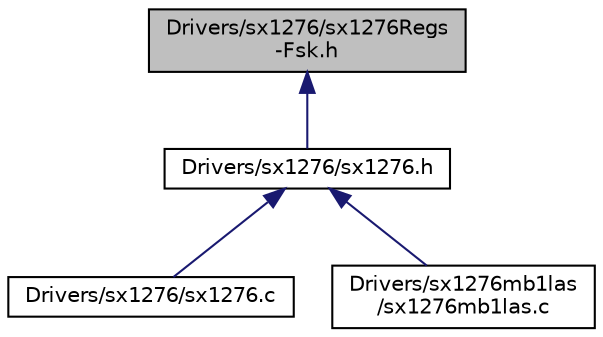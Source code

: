 digraph "Drivers/sx1276/sx1276Regs-Fsk.h"
{
  edge [fontname="Helvetica",fontsize="10",labelfontname="Helvetica",labelfontsize="10"];
  node [fontname="Helvetica",fontsize="10",shape=record];
  Node1 [label="Drivers/sx1276/sx1276Regs\l-Fsk.h",height=0.2,width=0.4,color="black", fillcolor="grey75", style="filled", fontcolor="black"];
  Node1 -> Node2 [dir="back",color="midnightblue",fontsize="10",style="solid"];
  Node2 [label="Drivers/sx1276/sx1276.h",height=0.2,width=0.4,color="black", fillcolor="white", style="filled",URL="$sx1276_8h.html",tooltip="SX1276 driver implementation "];
  Node2 -> Node3 [dir="back",color="midnightblue",fontsize="10",style="solid"];
  Node3 [label="Drivers/sx1276/sx1276.c",height=0.2,width=0.4,color="black", fillcolor="white", style="filled",URL="$sx1276_8c.html",tooltip="SX1276 driver implementation "];
  Node2 -> Node4 [dir="back",color="midnightblue",fontsize="10",style="solid"];
  Node4 [label="Drivers/sx1276mb1las\l/sx1276mb1las.c",height=0.2,width=0.4,color="black", fillcolor="white", style="filled",URL="$sx1276mb1las_8c.html"];
}
